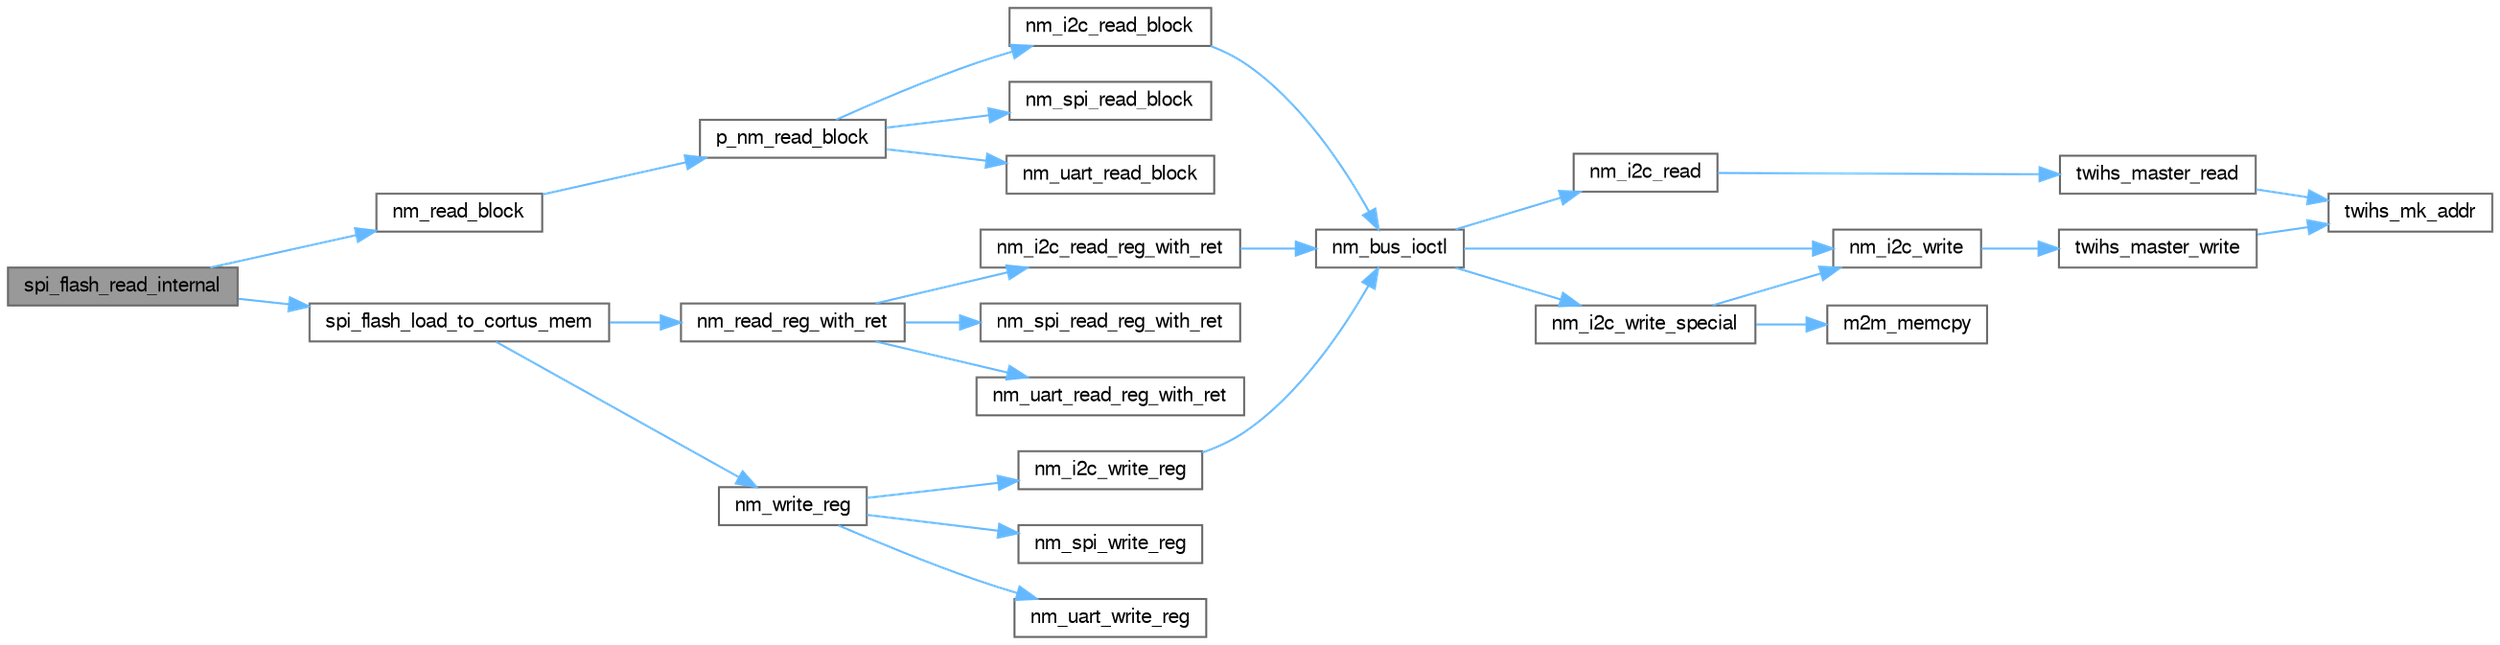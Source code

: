 digraph "spi_flash_read_internal"
{
 // LATEX_PDF_SIZE
  bgcolor="transparent";
  edge [fontname=FreeSans,fontsize=10,labelfontname=FreeSans,labelfontsize=10];
  node [fontname=FreeSans,fontsize=10,shape=box,height=0.2,width=0.4];
  rankdir="LR";
  Node1 [label="spi_flash_read_internal",height=0.2,width=0.4,color="gray40", fillcolor="grey60", style="filled", fontcolor="black",tooltip=" "];
  Node1 -> Node2 [color="steelblue1",style="solid"];
  Node2 [label="nm_read_block",height=0.2,width=0.4,color="grey40", fillcolor="white", style="filled",URL="$nmbus_8c.html#af1e8ce2caa79fdd112216a9f36f103a0",tooltip=" "];
  Node2 -> Node3 [color="steelblue1",style="solid"];
  Node3 [label="p_nm_read_block",height=0.2,width=0.4,color="grey40", fillcolor="white", style="filled",URL="$nmbus_8c.html#a6daa03ed5056fe33cec769edfe20c397",tooltip=" "];
  Node3 -> Node4 [color="steelblue1",style="solid"];
  Node4 [label="nm_i2c_read_block",height=0.2,width=0.4,color="grey40", fillcolor="white", style="filled",URL="$nmi2c_8c.html#af65862bebc252c07314336faabbb0a3f",tooltip=" "];
  Node4 -> Node5 [color="steelblue1",style="solid"];
  Node5 [label="nm_bus_ioctl",height=0.2,width=0.4,color="grey40", fillcolor="white", style="filled",URL="$nm__bus__wrapper__same70_8c.html#aa98500dc13748397906e03440fb3892a",tooltip=" "];
  Node5 -> Node6 [color="steelblue1",style="solid"];
  Node6 [label="nm_i2c_read",height=0.2,width=0.4,color="grey40", fillcolor="white", style="filled",URL="$nm__bus__wrapper__same70_8c.html#a1240741839c5fb2592be8c34341aec6e",tooltip=" "];
  Node6 -> Node7 [color="steelblue1",style="solid"];
  Node7 [label="twihs_master_read",height=0.2,width=0.4,color="grey40", fillcolor="white", style="filled",URL="$group__sam__drivers__twihs__group.html#ga979e157165aa2b5e3e6d1e9ee608d5b7",tooltip="Read multiple bytes from a TWIHS compatible slave device."];
  Node7 -> Node8 [color="steelblue1",style="solid"];
  Node8 [label="twihs_mk_addr",height=0.2,width=0.4,color="grey40", fillcolor="white", style="filled",URL="$group__sam__drivers__twihs__group.html#gaca9e29e230ee2774cfc3dc7ed497f887",tooltip="Construct the TWIHS module address register field."];
  Node5 -> Node9 [color="steelblue1",style="solid"];
  Node9 [label="nm_i2c_write",height=0.2,width=0.4,color="grey40", fillcolor="white", style="filled",URL="$nm__bus__wrapper__same70_8c.html#afd98b5c0c472d424143edff9e8692624",tooltip=" "];
  Node9 -> Node10 [color="steelblue1",style="solid"];
  Node10 [label="twihs_master_write",height=0.2,width=0.4,color="grey40", fillcolor="white", style="filled",URL="$group__sam__drivers__twihs__group.html#ga6518c8674e646fbb67e8e91930e7f47a",tooltip="Write multiple bytes to a TWIHS compatible slave device."];
  Node10 -> Node8 [color="steelblue1",style="solid"];
  Node5 -> Node11 [color="steelblue1",style="solid"];
  Node11 [label="nm_i2c_write_special",height=0.2,width=0.4,color="grey40", fillcolor="white", style="filled",URL="$nm__bus__wrapper__same70_8c.html#a471c97b3665281f2df10ccff14d5e537",tooltip=" "];
  Node11 -> Node12 [color="steelblue1",style="solid"];
  Node12 [label="m2m_memcpy",height=0.2,width=0.4,color="grey40", fillcolor="white", style="filled",URL="$group___c_o_m_m_o_n_a_p_i.html#ga28b094db63be31612f7d2c5af692d3a5",tooltip="Copy specified number of bytes from source buffer to destination buffer."];
  Node11 -> Node9 [color="steelblue1",style="solid"];
  Node3 -> Node13 [color="steelblue1",style="solid"];
  Node13 [label="nm_spi_read_block",height=0.2,width=0.4,color="grey40", fillcolor="white", style="filled",URL="$nmspi_8h.html#ac3964a8fd12bc450d1e9ba0c4c8ebe1f",tooltip=" "];
  Node3 -> Node14 [color="steelblue1",style="solid"];
  Node14 [label="nm_uart_read_block",height=0.2,width=0.4,color="grey40", fillcolor="white", style="filled",URL="$nmuart_8h.html#a846be1e0f58ce1ccd6eaad5e96672586",tooltip=" "];
  Node1 -> Node15 [color="steelblue1",style="solid"];
  Node15 [label="spi_flash_load_to_cortus_mem",height=0.2,width=0.4,color="grey40", fillcolor="white", style="filled",URL="$spi__flash_8c.html#a475b82d7678da3ae2a3e2a0051bcea10",tooltip=" "];
  Node15 -> Node16 [color="steelblue1",style="solid"];
  Node16 [label="nm_read_reg_with_ret",height=0.2,width=0.4,color="grey40", fillcolor="white", style="filled",URL="$nmbus_8c.html#a475d273d8342f3f5c2a00e2887bf1b4f",tooltip=" "];
  Node16 -> Node17 [color="steelblue1",style="solid"];
  Node17 [label="nm_i2c_read_reg_with_ret",height=0.2,width=0.4,color="grey40", fillcolor="white", style="filled",URL="$nmi2c_8c.html#aa653cd4fd522820cd784c6328f372261",tooltip=" "];
  Node17 -> Node5 [color="steelblue1",style="solid"];
  Node16 -> Node18 [color="steelblue1",style="solid"];
  Node18 [label="nm_spi_read_reg_with_ret",height=0.2,width=0.4,color="grey40", fillcolor="white", style="filled",URL="$nmspi_8h.html#aae92c14d16f00b293e10a8a3a86f9095",tooltip=" "];
  Node16 -> Node19 [color="steelblue1",style="solid"];
  Node19 [label="nm_uart_read_reg_with_ret",height=0.2,width=0.4,color="grey40", fillcolor="white", style="filled",URL="$nmuart_8h.html#a5ddecb766fd8041b0a2ff7f553f8183e",tooltip=" "];
  Node15 -> Node20 [color="steelblue1",style="solid"];
  Node20 [label="nm_write_reg",height=0.2,width=0.4,color="grey40", fillcolor="white", style="filled",URL="$nmbus_8c.html#a6a7d6b943cea86630575707ef80e09f9",tooltip=" "];
  Node20 -> Node21 [color="steelblue1",style="solid"];
  Node21 [label="nm_i2c_write_reg",height=0.2,width=0.4,color="grey40", fillcolor="white", style="filled",URL="$nmi2c_8c.html#a1bd0dd974a31b39146c20717bd6b7991",tooltip=" "];
  Node21 -> Node5 [color="steelblue1",style="solid"];
  Node20 -> Node22 [color="steelblue1",style="solid"];
  Node22 [label="nm_spi_write_reg",height=0.2,width=0.4,color="grey40", fillcolor="white", style="filled",URL="$nmspi_8h.html#a8e4e4efa9b987e6eed4c23b848248a32",tooltip=" "];
  Node20 -> Node23 [color="steelblue1",style="solid"];
  Node23 [label="nm_uart_write_reg",height=0.2,width=0.4,color="grey40", fillcolor="white", style="filled",URL="$nmuart_8h.html#a8d6ab67f8e0106126ba1748e68cd943c",tooltip=" "];
}
